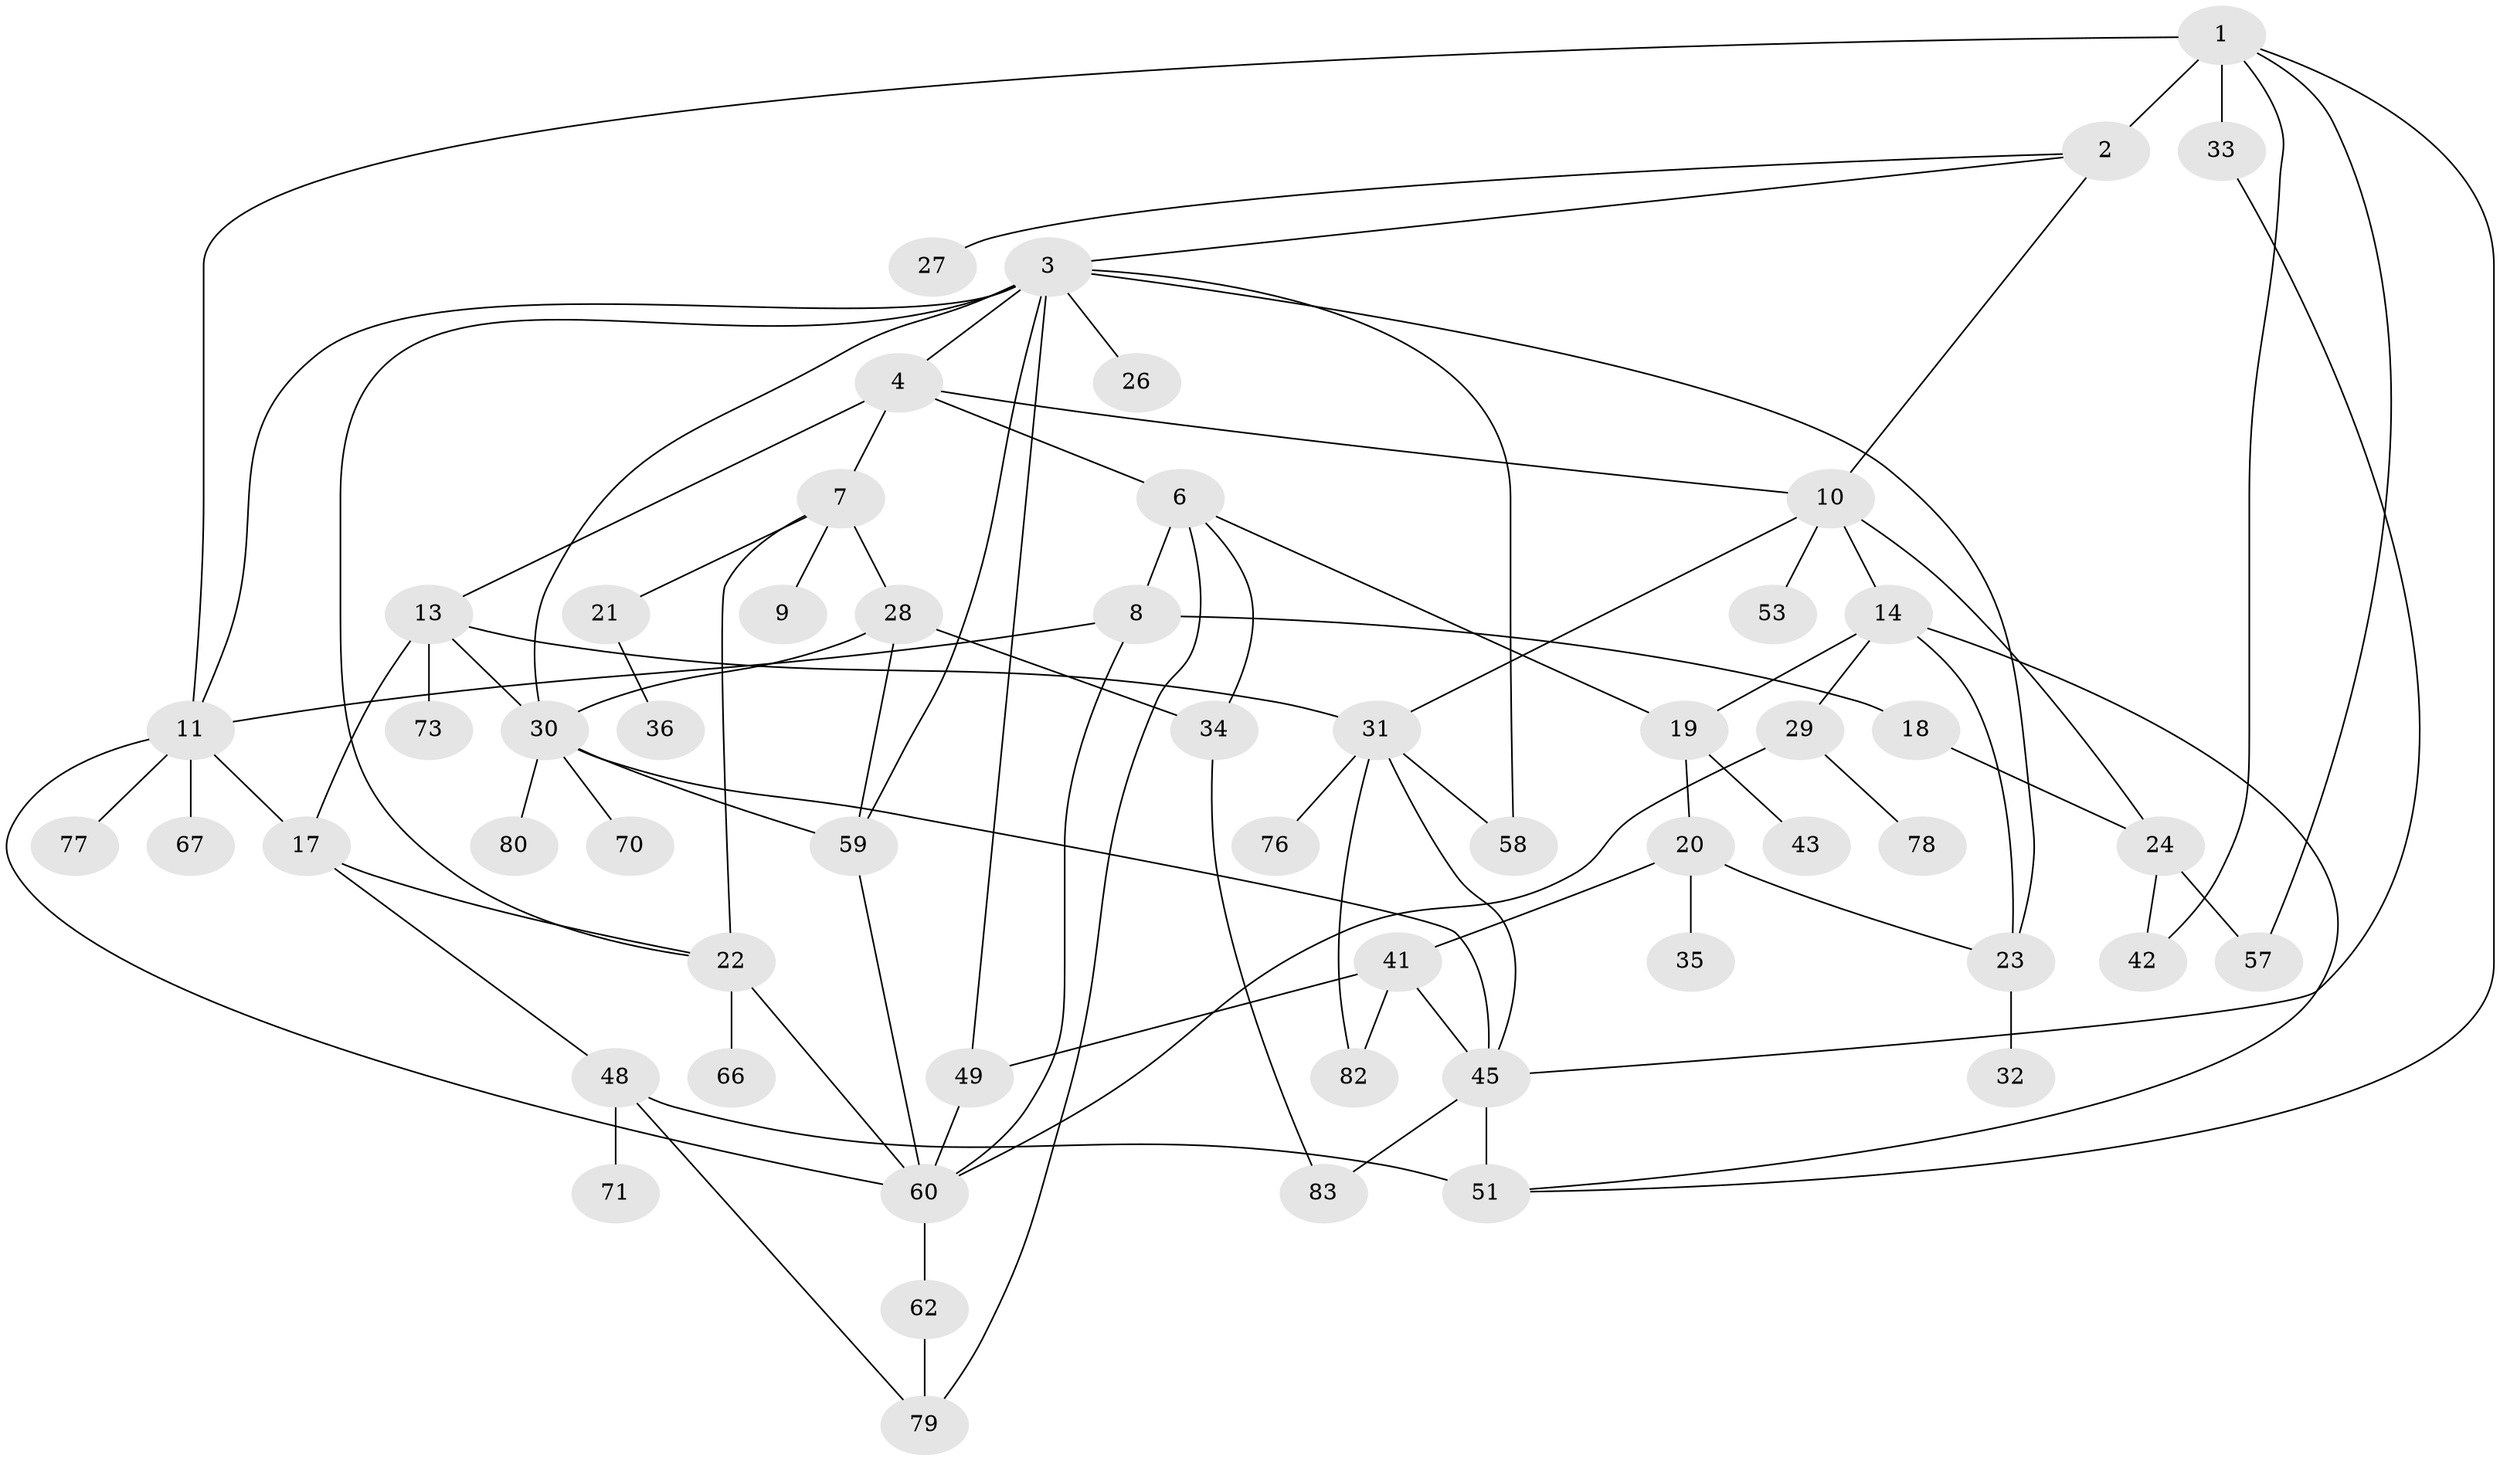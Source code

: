 // original degree distribution, {5: 0.07228915662650602, 4: 0.20481927710843373, 7: 0.03614457831325301, 3: 0.1927710843373494, 6: 0.04819277108433735, 1: 0.2289156626506024, 2: 0.21686746987951808}
// Generated by graph-tools (version 1.1) at 2025/41/03/06/25 10:41:27]
// undirected, 56 vertices, 90 edges
graph export_dot {
graph [start="1"]
  node [color=gray90,style=filled];
  1 [super="+12"];
  2 [super="+5"];
  3 [super="+15"];
  4;
  6 [super="+16"];
  7 [super="+64"];
  8;
  9;
  10 [super="+47"];
  11 [super="+25"];
  13 [super="+37"];
  14 [super="+74"];
  17 [super="+44"];
  18;
  19;
  20 [super="+65"];
  21;
  22 [super="+38"];
  23;
  24 [super="+75"];
  26;
  27;
  28;
  29 [super="+39"];
  30 [super="+50"];
  31 [super="+68"];
  32 [super="+54"];
  33 [super="+72"];
  34 [super="+56"];
  35 [super="+40"];
  36;
  41 [super="+46"];
  42;
  43;
  45 [super="+55"];
  48 [super="+63"];
  49;
  51 [super="+52"];
  53;
  57;
  58;
  59 [super="+69"];
  60 [super="+61"];
  62;
  66;
  67;
  70;
  71;
  73;
  76;
  77;
  78;
  79 [super="+81"];
  80;
  82;
  83;
  1 -- 2 [weight=2];
  1 -- 33;
  1 -- 57;
  1 -- 42;
  1 -- 11;
  1 -- 51;
  2 -- 3;
  2 -- 10;
  2 -- 27;
  3 -- 4;
  3 -- 49;
  3 -- 23;
  3 -- 58;
  3 -- 26;
  3 -- 11;
  3 -- 30;
  3 -- 59;
  3 -- 22;
  4 -- 6 [weight=2];
  4 -- 7 [weight=2];
  4 -- 13;
  4 -- 10;
  6 -- 8;
  6 -- 19;
  6 -- 79;
  6 -- 34;
  7 -- 9;
  7 -- 21;
  7 -- 22;
  7 -- 28;
  8 -- 11;
  8 -- 18;
  8 -- 60;
  10 -- 14;
  10 -- 24;
  10 -- 53;
  10 -- 31;
  11 -- 17;
  11 -- 77;
  11 -- 67;
  11 -- 60;
  13 -- 31;
  13 -- 73;
  13 -- 30;
  13 -- 17;
  14 -- 23;
  14 -- 29;
  14 -- 51;
  14 -- 19;
  17 -- 22;
  17 -- 48;
  18 -- 24;
  19 -- 20;
  19 -- 43;
  20 -- 35;
  20 -- 41 [weight=2];
  20 -- 23;
  21 -- 36;
  22 -- 66;
  22 -- 60;
  23 -- 32;
  24 -- 57;
  24 -- 42;
  28 -- 30;
  28 -- 34;
  28 -- 59;
  29 -- 60;
  29 -- 78;
  30 -- 45;
  30 -- 80;
  30 -- 70;
  30 -- 59;
  31 -- 58;
  31 -- 76;
  31 -- 82;
  31 -- 45;
  33 -- 45;
  34 -- 83;
  41 -- 82;
  41 -- 45;
  41 -- 49;
  45 -- 83;
  45 -- 51 [weight=2];
  48 -- 79;
  48 -- 51 [weight=2];
  48 -- 71;
  49 -- 60;
  59 -- 60;
  60 -- 62;
  62 -- 79;
}
